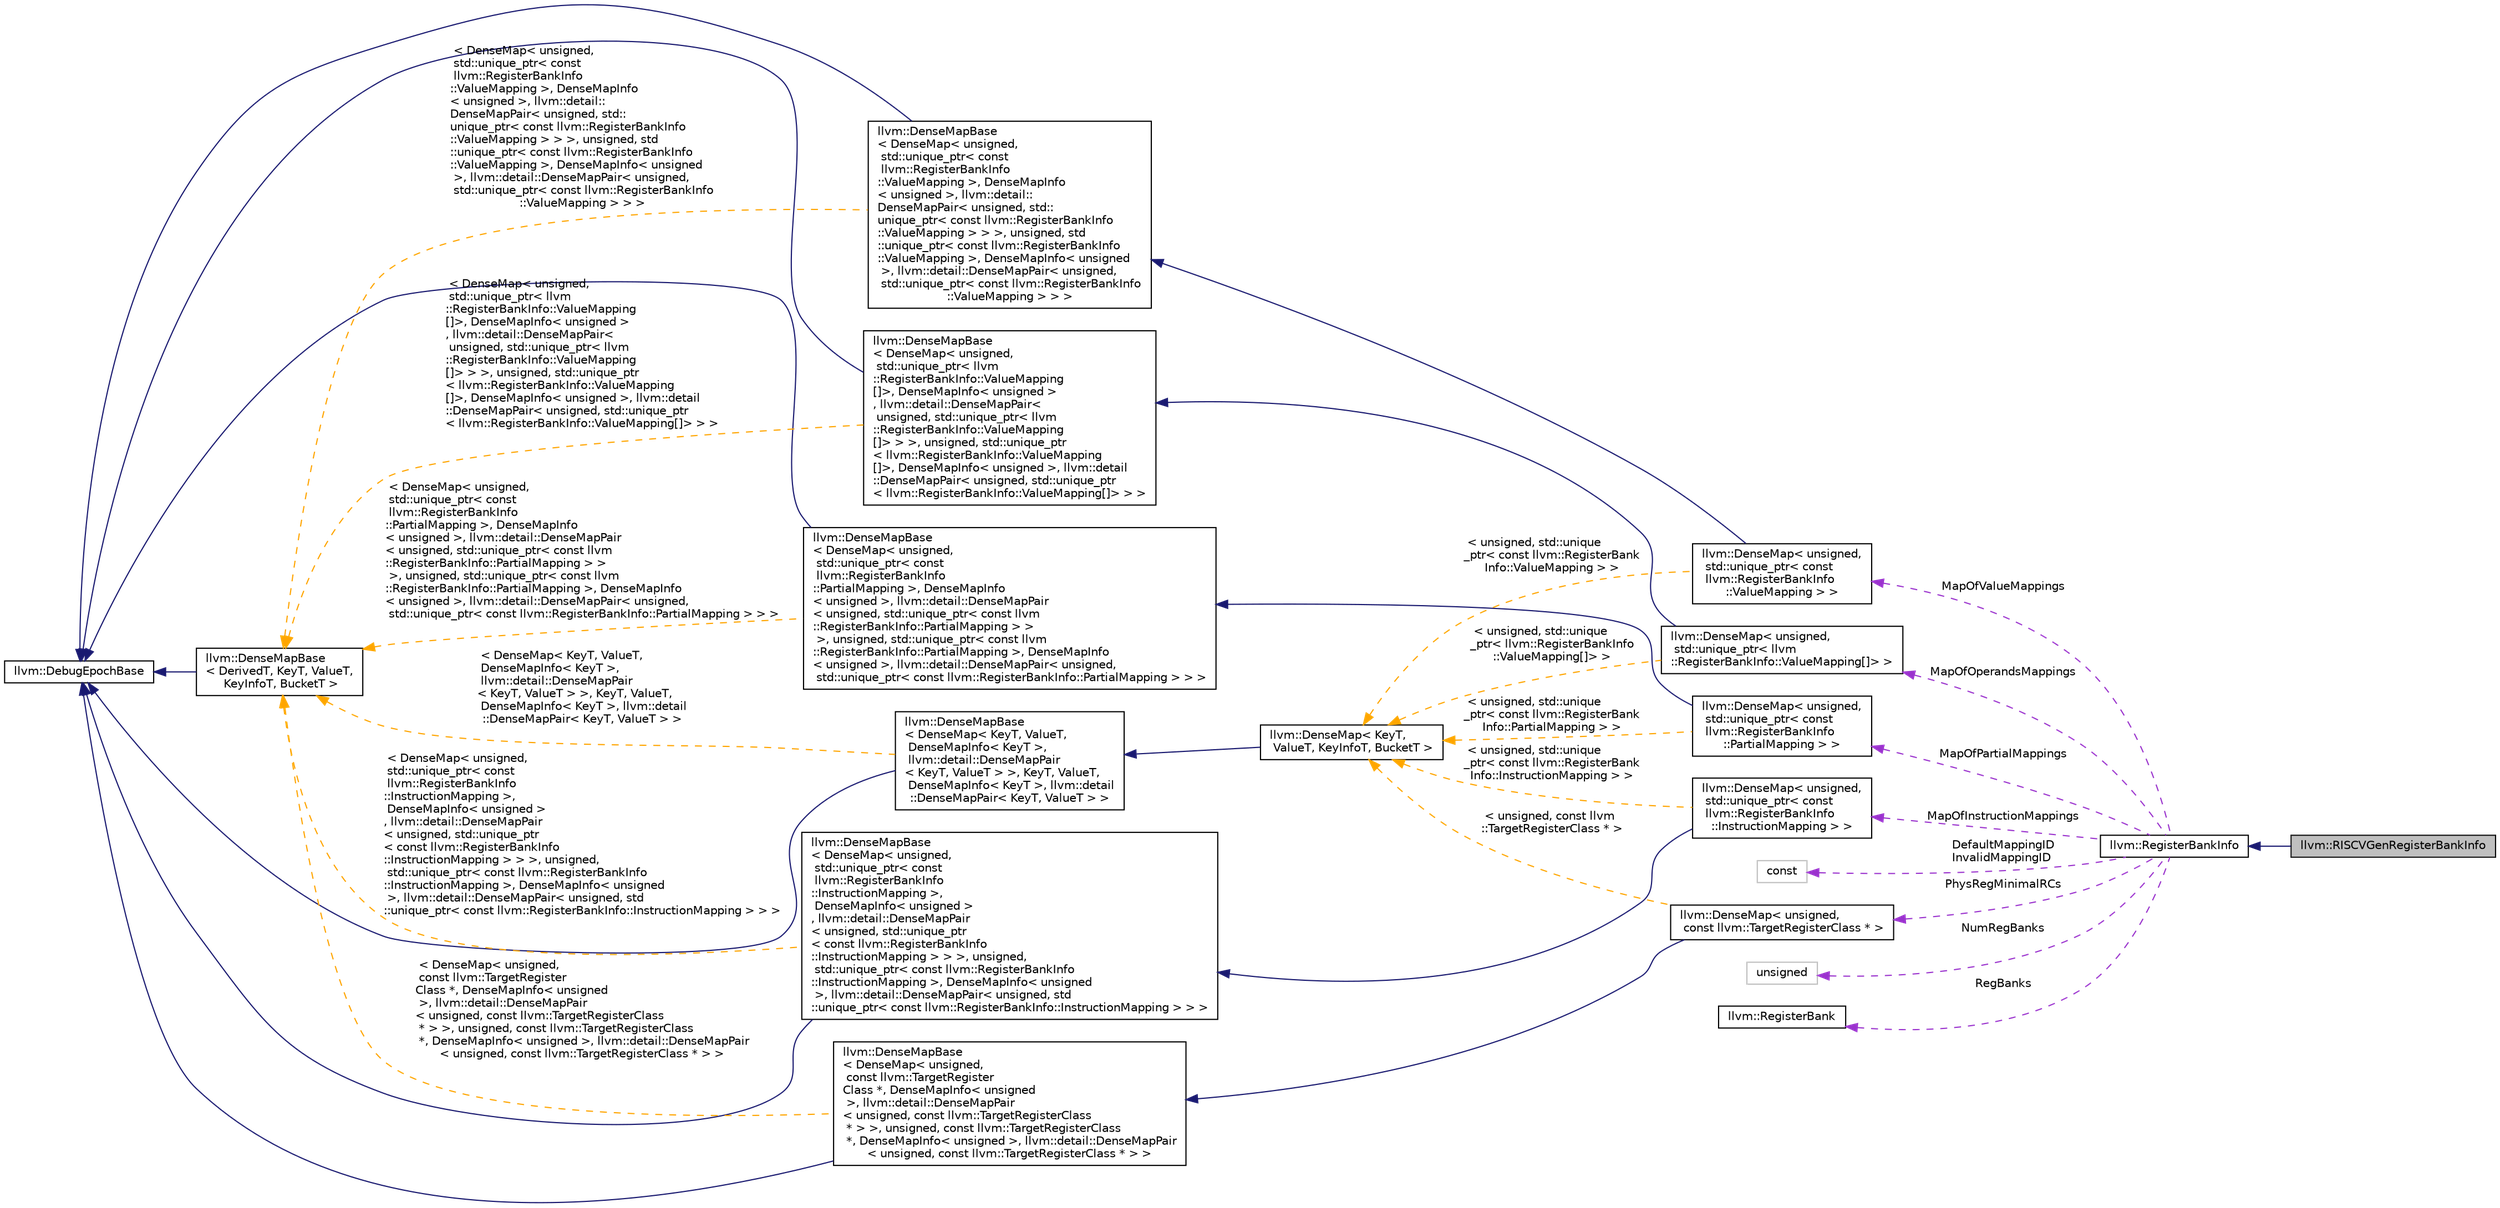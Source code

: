 digraph "llvm::RISCVGenRegisterBankInfo"
{
 // LATEX_PDF_SIZE
  bgcolor="transparent";
  edge [fontname="Helvetica",fontsize="10",labelfontname="Helvetica",labelfontsize="10"];
  node [fontname="Helvetica",fontsize="10",shape=record];
  rankdir="LR";
  Node1 [label="llvm::RISCVGenRegisterBankInfo",height=0.2,width=0.4,color="black", fillcolor="grey75", style="filled", fontcolor="black",tooltip=" "];
  Node2 -> Node1 [dir="back",color="midnightblue",fontsize="10",style="solid",fontname="Helvetica"];
  Node2 [label="llvm::RegisterBankInfo",height=0.2,width=0.4,color="black",URL="$classllvm_1_1RegisterBankInfo.html",tooltip="Holds all the information related to register banks."];
  Node3 -> Node2 [dir="back",color="darkorchid3",fontsize="10",style="dashed",label=" MapOfValueMappings" ,fontname="Helvetica"];
  Node3 [label="llvm::DenseMap\< unsigned,\l std::unique_ptr\< const\l llvm::RegisterBankInfo\l::ValueMapping \> \>",height=0.2,width=0.4,color="black",URL="$classllvm_1_1DenseMap.html",tooltip=" "];
  Node4 -> Node3 [dir="back",color="midnightblue",fontsize="10",style="solid",fontname="Helvetica"];
  Node4 [label="llvm::DenseMapBase\l\< DenseMap\< unsigned,\l std::unique_ptr\< const\l llvm::RegisterBankInfo\l::ValueMapping \>, DenseMapInfo\l\< unsigned \>, llvm::detail::\lDenseMapPair\< unsigned, std::\lunique_ptr\< const llvm::RegisterBankInfo\l::ValueMapping \> \> \>, unsigned, std\l::unique_ptr\< const llvm::RegisterBankInfo\l::ValueMapping \>, DenseMapInfo\< unsigned\l \>, llvm::detail::DenseMapPair\< unsigned,\l std::unique_ptr\< const llvm::RegisterBankInfo\l::ValueMapping \> \> \>",height=0.2,width=0.4,color="black",URL="$classllvm_1_1DenseMapBase.html",tooltip=" "];
  Node5 -> Node4 [dir="back",color="midnightblue",fontsize="10",style="solid",fontname="Helvetica"];
  Node5 [label="llvm::DebugEpochBase",height=0.2,width=0.4,color="black",URL="$classllvm_1_1DebugEpochBase.html",tooltip="A base class for data structure classes wishing to make iterators (\"handles\") pointing into themselve..."];
  Node6 -> Node4 [dir="back",color="orange",fontsize="10",style="dashed",label=" \< DenseMap\< unsigned,\l std::unique_ptr\< const\l llvm::RegisterBankInfo\l::ValueMapping \>, DenseMapInfo\l\< unsigned \>, llvm::detail::\lDenseMapPair\< unsigned, std::\lunique_ptr\< const llvm::RegisterBankInfo\l::ValueMapping \> \> \>, unsigned, std\l::unique_ptr\< const llvm::RegisterBankInfo\l::ValueMapping \>, DenseMapInfo\< unsigned\l \>, llvm::detail::DenseMapPair\< unsigned,\l std::unique_ptr\< const llvm::RegisterBankInfo\l::ValueMapping \> \> \>" ,fontname="Helvetica"];
  Node6 [label="llvm::DenseMapBase\l\< DerivedT, KeyT, ValueT,\l KeyInfoT, BucketT \>",height=0.2,width=0.4,color="black",URL="$classllvm_1_1DenseMapBase.html",tooltip=" "];
  Node5 -> Node6 [dir="back",color="midnightblue",fontsize="10",style="solid",fontname="Helvetica"];
  Node7 -> Node3 [dir="back",color="orange",fontsize="10",style="dashed",label=" \< unsigned, std::unique\l_ptr\< const llvm::RegisterBank\lInfo::ValueMapping \> \>" ,fontname="Helvetica"];
  Node7 [label="llvm::DenseMap\< KeyT,\l ValueT, KeyInfoT, BucketT \>",height=0.2,width=0.4,color="black",URL="$classllvm_1_1DenseMap.html",tooltip=" "];
  Node8 -> Node7 [dir="back",color="midnightblue",fontsize="10",style="solid",fontname="Helvetica"];
  Node8 [label="llvm::DenseMapBase\l\< DenseMap\< KeyT, ValueT,\l DenseMapInfo\< KeyT \>,\l llvm::detail::DenseMapPair\l\< KeyT, ValueT \> \>, KeyT, ValueT,\l DenseMapInfo\< KeyT \>, llvm::detail\l::DenseMapPair\< KeyT, ValueT \> \>",height=0.2,width=0.4,color="black",URL="$classllvm_1_1DenseMapBase.html",tooltip=" "];
  Node5 -> Node8 [dir="back",color="midnightblue",fontsize="10",style="solid",fontname="Helvetica"];
  Node6 -> Node8 [dir="back",color="orange",fontsize="10",style="dashed",label=" \< DenseMap\< KeyT, ValueT,\l DenseMapInfo\< KeyT \>,\l llvm::detail::DenseMapPair\l\< KeyT, ValueT \> \>, KeyT, ValueT,\l DenseMapInfo\< KeyT \>, llvm::detail\l::DenseMapPair\< KeyT, ValueT \> \>" ,fontname="Helvetica"];
  Node9 -> Node2 [dir="back",color="darkorchid3",fontsize="10",style="dashed",label=" MapOfPartialMappings" ,fontname="Helvetica"];
  Node9 [label="llvm::DenseMap\< unsigned,\l std::unique_ptr\< const\l llvm::RegisterBankInfo\l::PartialMapping \> \>",height=0.2,width=0.4,color="black",URL="$classllvm_1_1DenseMap.html",tooltip=" "];
  Node10 -> Node9 [dir="back",color="midnightblue",fontsize="10",style="solid",fontname="Helvetica"];
  Node10 [label="llvm::DenseMapBase\l\< DenseMap\< unsigned,\l std::unique_ptr\< const\l llvm::RegisterBankInfo\l::PartialMapping \>, DenseMapInfo\l\< unsigned \>, llvm::detail::DenseMapPair\l\< unsigned, std::unique_ptr\< const llvm\l::RegisterBankInfo::PartialMapping \> \>\l \>, unsigned, std::unique_ptr\< const llvm\l::RegisterBankInfo::PartialMapping \>, DenseMapInfo\l\< unsigned \>, llvm::detail::DenseMapPair\< unsigned,\l std::unique_ptr\< const llvm::RegisterBankInfo::PartialMapping \> \> \>",height=0.2,width=0.4,color="black",URL="$classllvm_1_1DenseMapBase.html",tooltip=" "];
  Node5 -> Node10 [dir="back",color="midnightblue",fontsize="10",style="solid",fontname="Helvetica"];
  Node6 -> Node10 [dir="back",color="orange",fontsize="10",style="dashed",label=" \< DenseMap\< unsigned,\l std::unique_ptr\< const\l llvm::RegisterBankInfo\l::PartialMapping \>, DenseMapInfo\l\< unsigned \>, llvm::detail::DenseMapPair\l\< unsigned, std::unique_ptr\< const llvm\l::RegisterBankInfo::PartialMapping \> \>\l \>, unsigned, std::unique_ptr\< const llvm\l::RegisterBankInfo::PartialMapping \>, DenseMapInfo\l\< unsigned \>, llvm::detail::DenseMapPair\< unsigned,\l std::unique_ptr\< const llvm::RegisterBankInfo::PartialMapping \> \> \>" ,fontname="Helvetica"];
  Node7 -> Node9 [dir="back",color="orange",fontsize="10",style="dashed",label=" \< unsigned, std::unique\l_ptr\< const llvm::RegisterBank\lInfo::PartialMapping \> \>" ,fontname="Helvetica"];
  Node11 -> Node2 [dir="back",color="darkorchid3",fontsize="10",style="dashed",label=" MapOfOperandsMappings" ,fontname="Helvetica"];
  Node11 [label="llvm::DenseMap\< unsigned,\l std::unique_ptr\< llvm\l::RegisterBankInfo::ValueMapping[]\> \>",height=0.2,width=0.4,color="black",URL="$classllvm_1_1DenseMap.html",tooltip=" "];
  Node12 -> Node11 [dir="back",color="midnightblue",fontsize="10",style="solid",fontname="Helvetica"];
  Node12 [label="llvm::DenseMapBase\l\< DenseMap\< unsigned,\l std::unique_ptr\< llvm\l::RegisterBankInfo::ValueMapping\l[]\>, DenseMapInfo\< unsigned \>\l, llvm::detail::DenseMapPair\<\l unsigned, std::unique_ptr\< llvm\l::RegisterBankInfo::ValueMapping\l[]\> \> \>, unsigned, std::unique_ptr\l\< llvm::RegisterBankInfo::ValueMapping\l[]\>, DenseMapInfo\< unsigned \>, llvm::detail\l::DenseMapPair\< unsigned, std::unique_ptr\l\< llvm::RegisterBankInfo::ValueMapping[]\> \> \>",height=0.2,width=0.4,color="black",URL="$classllvm_1_1DenseMapBase.html",tooltip=" "];
  Node5 -> Node12 [dir="back",color="midnightblue",fontsize="10",style="solid",fontname="Helvetica"];
  Node6 -> Node12 [dir="back",color="orange",fontsize="10",style="dashed",label=" \< DenseMap\< unsigned,\l std::unique_ptr\< llvm\l::RegisterBankInfo::ValueMapping\l[]\>, DenseMapInfo\< unsigned \>\l, llvm::detail::DenseMapPair\<\l unsigned, std::unique_ptr\< llvm\l::RegisterBankInfo::ValueMapping\l[]\> \> \>, unsigned, std::unique_ptr\l\< llvm::RegisterBankInfo::ValueMapping\l[]\>, DenseMapInfo\< unsigned \>, llvm::detail\l::DenseMapPair\< unsigned, std::unique_ptr\l\< llvm::RegisterBankInfo::ValueMapping[]\> \> \>" ,fontname="Helvetica"];
  Node7 -> Node11 [dir="back",color="orange",fontsize="10",style="dashed",label=" \< unsigned, std::unique\l_ptr\< llvm::RegisterBankInfo\l::ValueMapping[]\> \>" ,fontname="Helvetica"];
  Node13 -> Node2 [dir="back",color="darkorchid3",fontsize="10",style="dashed",label=" PhysRegMinimalRCs" ,fontname="Helvetica"];
  Node13 [label="llvm::DenseMap\< unsigned,\l const llvm::TargetRegisterClass * \>",height=0.2,width=0.4,color="black",URL="$classllvm_1_1DenseMap.html",tooltip=" "];
  Node14 -> Node13 [dir="back",color="midnightblue",fontsize="10",style="solid",fontname="Helvetica"];
  Node14 [label="llvm::DenseMapBase\l\< DenseMap\< unsigned,\l const llvm::TargetRegister\lClass *, DenseMapInfo\< unsigned\l \>, llvm::detail::DenseMapPair\l\< unsigned, const llvm::TargetRegisterClass\l * \> \>, unsigned, const llvm::TargetRegisterClass\l *, DenseMapInfo\< unsigned \>, llvm::detail::DenseMapPair\l\< unsigned, const llvm::TargetRegisterClass * \> \>",height=0.2,width=0.4,color="black",URL="$classllvm_1_1DenseMapBase.html",tooltip=" "];
  Node5 -> Node14 [dir="back",color="midnightblue",fontsize="10",style="solid",fontname="Helvetica"];
  Node6 -> Node14 [dir="back",color="orange",fontsize="10",style="dashed",label=" \< DenseMap\< unsigned,\l const llvm::TargetRegister\lClass *, DenseMapInfo\< unsigned\l \>, llvm::detail::DenseMapPair\l\< unsigned, const llvm::TargetRegisterClass\l * \> \>, unsigned, const llvm::TargetRegisterClass\l *, DenseMapInfo\< unsigned \>, llvm::detail::DenseMapPair\l\< unsigned, const llvm::TargetRegisterClass * \> \>" ,fontname="Helvetica"];
  Node7 -> Node13 [dir="back",color="orange",fontsize="10",style="dashed",label=" \< unsigned, const llvm\l::TargetRegisterClass * \>" ,fontname="Helvetica"];
  Node15 -> Node2 [dir="back",color="darkorchid3",fontsize="10",style="dashed",label=" DefaultMappingID\nInvalidMappingID" ,fontname="Helvetica"];
  Node15 [label="const",height=0.2,width=0.4,color="grey75",tooltip=" "];
  Node16 -> Node2 [dir="back",color="darkorchid3",fontsize="10",style="dashed",label=" MapOfInstructionMappings" ,fontname="Helvetica"];
  Node16 [label="llvm::DenseMap\< unsigned,\l std::unique_ptr\< const\l llvm::RegisterBankInfo\l::InstructionMapping \> \>",height=0.2,width=0.4,color="black",URL="$classllvm_1_1DenseMap.html",tooltip=" "];
  Node17 -> Node16 [dir="back",color="midnightblue",fontsize="10",style="solid",fontname="Helvetica"];
  Node17 [label="llvm::DenseMapBase\l\< DenseMap\< unsigned,\l std::unique_ptr\< const\l llvm::RegisterBankInfo\l::InstructionMapping \>,\l DenseMapInfo\< unsigned \>\l, llvm::detail::DenseMapPair\l\< unsigned, std::unique_ptr\l\< const llvm::RegisterBankInfo\l::InstructionMapping \> \> \>, unsigned,\l std::unique_ptr\< const llvm::RegisterBankInfo\l::InstructionMapping \>, DenseMapInfo\< unsigned\l \>, llvm::detail::DenseMapPair\< unsigned, std\l::unique_ptr\< const llvm::RegisterBankInfo::InstructionMapping \> \> \>",height=0.2,width=0.4,color="black",URL="$classllvm_1_1DenseMapBase.html",tooltip=" "];
  Node5 -> Node17 [dir="back",color="midnightblue",fontsize="10",style="solid",fontname="Helvetica"];
  Node6 -> Node17 [dir="back",color="orange",fontsize="10",style="dashed",label=" \< DenseMap\< unsigned,\l std::unique_ptr\< const\l llvm::RegisterBankInfo\l::InstructionMapping \>,\l DenseMapInfo\< unsigned \>\l, llvm::detail::DenseMapPair\l\< unsigned, std::unique_ptr\l\< const llvm::RegisterBankInfo\l::InstructionMapping \> \> \>, unsigned,\l std::unique_ptr\< const llvm::RegisterBankInfo\l::InstructionMapping \>, DenseMapInfo\< unsigned\l \>, llvm::detail::DenseMapPair\< unsigned, std\l::unique_ptr\< const llvm::RegisterBankInfo::InstructionMapping \> \> \>" ,fontname="Helvetica"];
  Node7 -> Node16 [dir="back",color="orange",fontsize="10",style="dashed",label=" \< unsigned, std::unique\l_ptr\< const llvm::RegisterBank\lInfo::InstructionMapping \> \>" ,fontname="Helvetica"];
  Node18 -> Node2 [dir="back",color="darkorchid3",fontsize="10",style="dashed",label=" NumRegBanks" ,fontname="Helvetica"];
  Node18 [label="unsigned",height=0.2,width=0.4,color="grey75",tooltip=" "];
  Node19 -> Node2 [dir="back",color="darkorchid3",fontsize="10",style="dashed",label=" RegBanks" ,fontname="Helvetica"];
  Node19 [label="llvm::RegisterBank",height=0.2,width=0.4,color="black",URL="$classllvm_1_1RegisterBank.html",tooltip="This class implements the register bank concept."];
}
